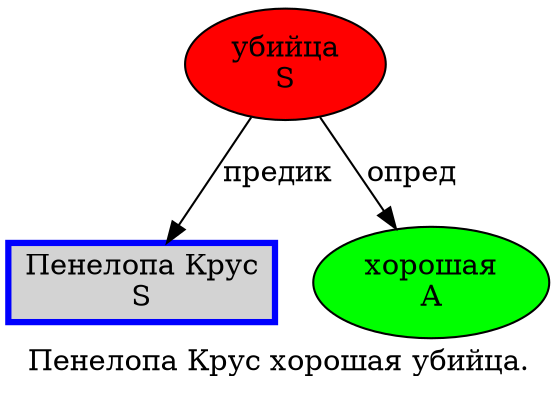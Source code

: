 digraph SENTENCE_26 {
	graph [label="Пенелопа Крус хорошая убийца."]
	node [style=filled]
		0 [label="Пенелопа Крус
S" color=blue fillcolor=lightgray penwidth=3 shape=box]
		1 [label="хорошая
A" color="" fillcolor=green penwidth=1 shape=ellipse]
		2 [label="убийца
S" color="" fillcolor=red penwidth=1 shape=ellipse]
			2 -> 0 [label="предик"]
			2 -> 1 [label="опред"]
}
